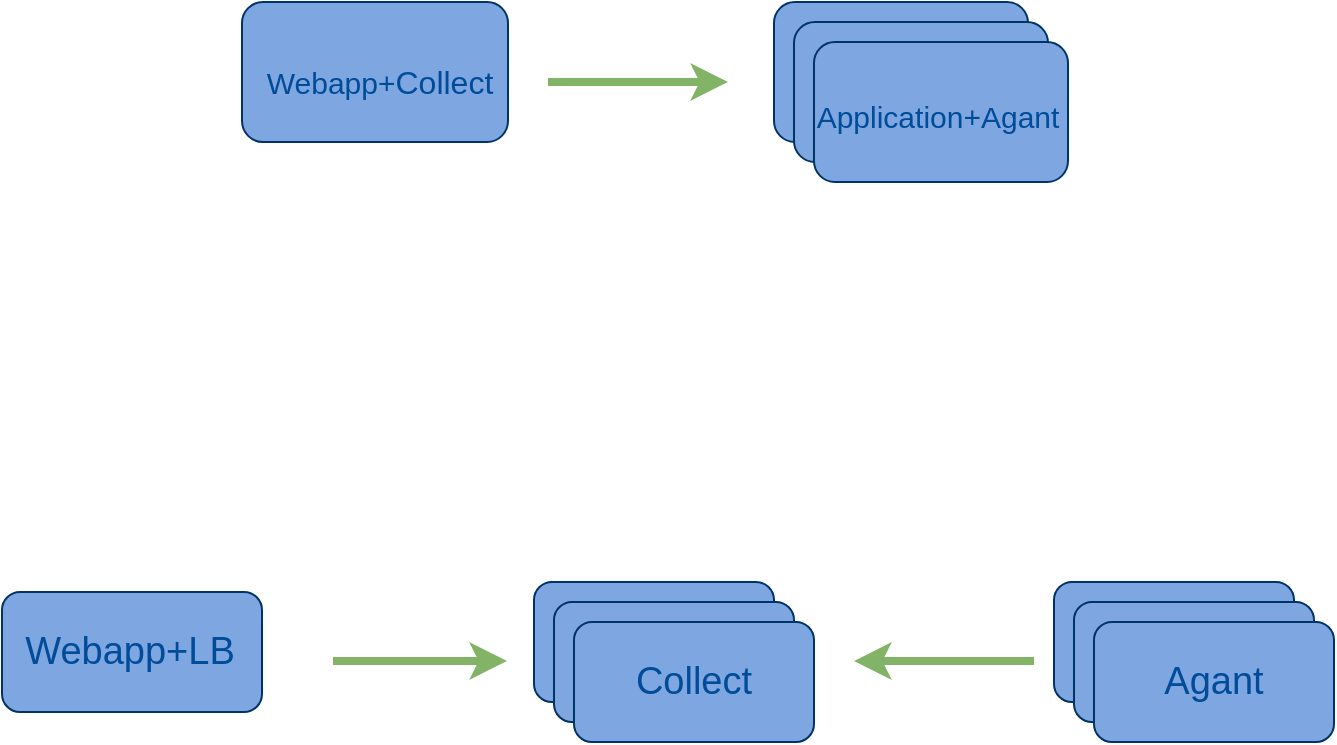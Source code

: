 <mxfile version="12.5.1" type="github">
  <diagram id="CsaXHSMaWXPYjnIrVKly" name="Page-1">
    <mxGraphModel dx="1186" dy="796" grid="1" gridSize="10" guides="1" tooltips="1" connect="1" arrows="1" fold="1" page="1" pageScale="1" pageWidth="827" pageHeight="1169" math="0" shadow="0">
      <root>
        <mxCell id="0"/>
        <mxCell id="1" parent="0"/>
        <mxCell id="JwqSvvPdse2mXgqmKjSF-1" value="" style="rounded=1;whiteSpace=wrap;html=1;fillColor=#7EA6E0;strokeColor=#003366;" parent="1" vertex="1">
          <mxGeometry x="346" y="370" width="120" height="60" as="geometry"/>
        </mxCell>
        <mxCell id="JwqSvvPdse2mXgqmKjSF-2" value="&lt;font color=&quot;#004c99&quot; style=&quot;line-height: 120% ; font-size: 19px&quot;&gt;Collect&lt;/font&gt;" style="text;html=1;strokeColor=none;fillColor=none;align=center;verticalAlign=middle;whiteSpace=wrap;rounded=0;" parent="1" vertex="1">
          <mxGeometry x="371" y="385" width="70" height="30" as="geometry"/>
        </mxCell>
        <mxCell id="JwqSvvPdse2mXgqmKjSF-3" style="edgeStyle=orthogonalEdgeStyle;rounded=0;orthogonalLoop=1;jettySize=auto;html=1;exitX=0.5;exitY=1;exitDx=0;exitDy=0;" parent="1" source="JwqSvvPdse2mXgqmKjSF-2" target="JwqSvvPdse2mXgqmKjSF-2" edge="1">
          <mxGeometry relative="1" as="geometry"/>
        </mxCell>
        <mxCell id="JwqSvvPdse2mXgqmKjSF-8" value="" style="rounded=1;whiteSpace=wrap;html=1;fillColor=#7EA6E0;strokeColor=#003366;" parent="1" vertex="1">
          <mxGeometry x="606" y="370" width="120" height="60" as="geometry"/>
        </mxCell>
        <mxCell id="JwqSvvPdse2mXgqmKjSF-9" value="&lt;font color=&quot;#004c99&quot; style=&quot;line-height: 120% ; font-size: 19px&quot;&gt;Agant&lt;/font&gt;" style="text;html=1;strokeColor=none;fillColor=none;align=center;verticalAlign=middle;whiteSpace=wrap;rounded=0;" parent="1" vertex="1">
          <mxGeometry x="631" y="385" width="70" height="30" as="geometry"/>
        </mxCell>
        <mxCell id="JwqSvvPdse2mXgqmKjSF-10" style="edgeStyle=orthogonalEdgeStyle;rounded=0;orthogonalLoop=1;jettySize=auto;html=1;exitX=0.5;exitY=1;exitDx=0;exitDy=0;" parent="1" source="JwqSvvPdse2mXgqmKjSF-9" target="JwqSvvPdse2mXgqmKjSF-9" edge="1">
          <mxGeometry relative="1" as="geometry"/>
        </mxCell>
        <mxCell id="JwqSvvPdse2mXgqmKjSF-38" value="" style="rounded=1;whiteSpace=wrap;html=1;fillColor=#7EA6E0;strokeColor=#003366;" parent="1" vertex="1">
          <mxGeometry x="80" y="375" width="130" height="60" as="geometry"/>
        </mxCell>
        <mxCell id="JwqSvvPdse2mXgqmKjSF-39" value="&lt;font color=&quot;#004c99&quot; style=&quot;line-height: 120% ; font-size: 19px&quot;&gt;Webapp+LB&lt;br&gt;&lt;/font&gt;" style="text;html=1;strokeColor=none;fillColor=none;align=center;verticalAlign=middle;whiteSpace=wrap;rounded=0;" parent="1" vertex="1">
          <mxGeometry x="109" y="390" width="70" height="30" as="geometry"/>
        </mxCell>
        <mxCell id="JwqSvvPdse2mXgqmKjSF-40" style="edgeStyle=orthogonalEdgeStyle;rounded=0;orthogonalLoop=1;jettySize=auto;html=1;exitX=0.5;exitY=1;exitDx=0;exitDy=0;" parent="1" source="JwqSvvPdse2mXgqmKjSF-39" target="JwqSvvPdse2mXgqmKjSF-39" edge="1">
          <mxGeometry relative="1" as="geometry"/>
        </mxCell>
        <mxCell id="JwqSvvPdse2mXgqmKjSF-47" value="" style="rounded=1;whiteSpace=wrap;html=1;strokeColor=#003366;fillColor=#7EA6E0;" parent="1" vertex="1">
          <mxGeometry x="200" y="80" width="133" height="70" as="geometry"/>
        </mxCell>
        <mxCell id="JwqSvvPdse2mXgqmKjSF-50" value="&lt;font color=&quot;#004c99&quot; style=&quot;font-size: 15px&quot;&gt;Webapp+&lt;/font&gt;&lt;span style=&quot;color: rgb(0 , 76 , 153) ; font-size: 16px&quot;&gt;Collect&lt;/span&gt;&lt;font color=&quot;#004c99&quot; style=&quot;font-size: 15px&quot;&gt;&lt;br&gt;&lt;/font&gt;" style="text;html=1;strokeColor=none;fillColor=none;align=center;verticalAlign=middle;whiteSpace=wrap;rounded=0;" parent="1" vertex="1">
          <mxGeometry x="249" y="110" width="40" height="20" as="geometry"/>
        </mxCell>
        <mxCell id="JwqSvvPdse2mXgqmKjSF-51" value="" style="rounded=1;whiteSpace=wrap;html=1;strokeColor=#003366;fillColor=#7EA6E0;" parent="1" vertex="1">
          <mxGeometry x="466" y="80" width="127" height="70" as="geometry"/>
        </mxCell>
        <mxCell id="JwqSvvPdse2mXgqmKjSF-54" value="&lt;font color=&quot;#004c99&quot; style=&quot;font-size: 16px&quot;&gt;Collect+Agant&lt;/font&gt;" style="text;html=1;strokeColor=none;fillColor=none;align=center;verticalAlign=middle;whiteSpace=wrap;rounded=0;" parent="1" vertex="1">
          <mxGeometry x="513" y="110" width="40" height="20" as="geometry"/>
        </mxCell>
        <mxCell id="JwqSvvPdse2mXgqmKjSF-59" value="" style="rounded=1;whiteSpace=wrap;html=1;strokeColor=#003366;fillColor=#7EA6E0;" parent="1" vertex="1">
          <mxGeometry x="476" y="90" width="127" height="70" as="geometry"/>
        </mxCell>
        <mxCell id="JwqSvvPdse2mXgqmKjSF-60" value="&lt;font color=&quot;#004c99&quot; style=&quot;font-size: 16px&quot;&gt;Collect+Agant&lt;/font&gt;" style="text;html=1;strokeColor=none;fillColor=none;align=center;verticalAlign=middle;whiteSpace=wrap;rounded=0;" parent="1" vertex="1">
          <mxGeometry x="523" y="120" width="40" height="20" as="geometry"/>
        </mxCell>
        <mxCell id="JwqSvvPdse2mXgqmKjSF-61" value="" style="rounded=1;whiteSpace=wrap;html=1;strokeColor=#003366;fillColor=#7EA6E0;" parent="1" vertex="1">
          <mxGeometry x="486" y="100" width="127" height="70" as="geometry"/>
        </mxCell>
        <mxCell id="JwqSvvPdse2mXgqmKjSF-62" value="&lt;font color=&quot;#004c99&quot; style=&quot;font-size: 15px&quot;&gt;Application+Agant&lt;/font&gt;" style="text;html=1;strokeColor=none;fillColor=none;align=center;verticalAlign=middle;whiteSpace=wrap;rounded=0;" parent="1" vertex="1">
          <mxGeometry x="528" y="127" width="40" height="20" as="geometry"/>
        </mxCell>
        <mxCell id="JwqSvvPdse2mXgqmKjSF-63" value="" style="endArrow=classic;html=1;strokeWidth=4;fillColor=#d5e8d4;strokeColor=#82b366;" parent="1" edge="1">
          <mxGeometry width="50" height="50" relative="1" as="geometry">
            <mxPoint x="353" y="120" as="sourcePoint"/>
            <mxPoint x="443" y="120" as="targetPoint"/>
          </mxGeometry>
        </mxCell>
        <mxCell id="JwqSvvPdse2mXgqmKjSF-65" value="" style="endArrow=classic;html=1;strokeWidth=4;strokeColor=#82b366;fillColor=#d5e8d4;" parent="1" edge="1">
          <mxGeometry width="50" height="50" relative="1" as="geometry">
            <mxPoint x="245.5" y="409.5" as="sourcePoint"/>
            <mxPoint x="332.5" y="409.5" as="targetPoint"/>
          </mxGeometry>
        </mxCell>
        <mxCell id="YUCiGh-BEdD9v1v5FR8J-2" value="" style="rounded=1;whiteSpace=wrap;html=1;fillColor=#7EA6E0;strokeColor=#003366;" vertex="1" parent="1">
          <mxGeometry x="356" y="380" width="120" height="60" as="geometry"/>
        </mxCell>
        <mxCell id="YUCiGh-BEdD9v1v5FR8J-3" value="&lt;font color=&quot;#004c99&quot; style=&quot;line-height: 120% ; font-size: 19px&quot;&gt;Collect&lt;/font&gt;" style="text;html=1;strokeColor=none;fillColor=none;align=center;verticalAlign=middle;whiteSpace=wrap;rounded=0;" vertex="1" parent="1">
          <mxGeometry x="381" y="395" width="70" height="30" as="geometry"/>
        </mxCell>
        <mxCell id="YUCiGh-BEdD9v1v5FR8J-4" style="edgeStyle=orthogonalEdgeStyle;rounded=0;orthogonalLoop=1;jettySize=auto;html=1;exitX=0.5;exitY=1;exitDx=0;exitDy=0;" edge="1" parent="1" source="YUCiGh-BEdD9v1v5FR8J-3" target="YUCiGh-BEdD9v1v5FR8J-3">
          <mxGeometry relative="1" as="geometry"/>
        </mxCell>
        <mxCell id="YUCiGh-BEdD9v1v5FR8J-5" value="" style="rounded=1;whiteSpace=wrap;html=1;fillColor=#7EA6E0;strokeColor=#003366;" vertex="1" parent="1">
          <mxGeometry x="366" y="390" width="120" height="60" as="geometry"/>
        </mxCell>
        <mxCell id="YUCiGh-BEdD9v1v5FR8J-6" value="&lt;font color=&quot;#004c99&quot; style=&quot;line-height: 120% ; font-size: 19px&quot;&gt;Collect&lt;/font&gt;" style="text;html=1;strokeColor=none;fillColor=none;align=center;verticalAlign=middle;whiteSpace=wrap;rounded=0;" vertex="1" parent="1">
          <mxGeometry x="391" y="405" width="70" height="30" as="geometry"/>
        </mxCell>
        <mxCell id="YUCiGh-BEdD9v1v5FR8J-7" style="edgeStyle=orthogonalEdgeStyle;rounded=0;orthogonalLoop=1;jettySize=auto;html=1;exitX=0.5;exitY=1;exitDx=0;exitDy=0;" edge="1" parent="1" source="YUCiGh-BEdD9v1v5FR8J-6" target="YUCiGh-BEdD9v1v5FR8J-6">
          <mxGeometry relative="1" as="geometry"/>
        </mxCell>
        <mxCell id="YUCiGh-BEdD9v1v5FR8J-8" value="" style="rounded=1;whiteSpace=wrap;html=1;fillColor=#7EA6E0;strokeColor=#003366;" vertex="1" parent="1">
          <mxGeometry x="616" y="380" width="120" height="60" as="geometry"/>
        </mxCell>
        <mxCell id="YUCiGh-BEdD9v1v5FR8J-9" value="&lt;font color=&quot;#004c99&quot; style=&quot;line-height: 120% ; font-size: 19px&quot;&gt;Agant&lt;/font&gt;" style="text;html=1;strokeColor=none;fillColor=none;align=center;verticalAlign=middle;whiteSpace=wrap;rounded=0;" vertex="1" parent="1">
          <mxGeometry x="641" y="395" width="70" height="30" as="geometry"/>
        </mxCell>
        <mxCell id="YUCiGh-BEdD9v1v5FR8J-10" style="edgeStyle=orthogonalEdgeStyle;rounded=0;orthogonalLoop=1;jettySize=auto;html=1;exitX=0.5;exitY=1;exitDx=0;exitDy=0;" edge="1" parent="1" source="YUCiGh-BEdD9v1v5FR8J-9" target="YUCiGh-BEdD9v1v5FR8J-9">
          <mxGeometry relative="1" as="geometry"/>
        </mxCell>
        <mxCell id="YUCiGh-BEdD9v1v5FR8J-11" value="" style="rounded=1;whiteSpace=wrap;html=1;fillColor=#7EA6E0;strokeColor=#003366;" vertex="1" parent="1">
          <mxGeometry x="626" y="390" width="120" height="60" as="geometry"/>
        </mxCell>
        <mxCell id="YUCiGh-BEdD9v1v5FR8J-12" value="&lt;font color=&quot;#004c99&quot; style=&quot;line-height: 120% ; font-size: 19px&quot;&gt;Agant&lt;/font&gt;" style="text;html=1;strokeColor=none;fillColor=none;align=center;verticalAlign=middle;whiteSpace=wrap;rounded=0;" vertex="1" parent="1">
          <mxGeometry x="651" y="405" width="70" height="30" as="geometry"/>
        </mxCell>
        <mxCell id="YUCiGh-BEdD9v1v5FR8J-13" style="edgeStyle=orthogonalEdgeStyle;rounded=0;orthogonalLoop=1;jettySize=auto;html=1;exitX=0.5;exitY=1;exitDx=0;exitDy=0;" edge="1" parent="1" source="YUCiGh-BEdD9v1v5FR8J-12" target="YUCiGh-BEdD9v1v5FR8J-12">
          <mxGeometry relative="1" as="geometry"/>
        </mxCell>
        <mxCell id="YUCiGh-BEdD9v1v5FR8J-14" value="" style="endArrow=classic;html=1;strokeWidth=4;strokeColor=#82b366;fillColor=#d5e8d4;" edge="1" parent="1">
          <mxGeometry width="50" height="50" relative="1" as="geometry">
            <mxPoint x="596" y="409.5" as="sourcePoint"/>
            <mxPoint x="506" y="409.5" as="targetPoint"/>
          </mxGeometry>
        </mxCell>
      </root>
    </mxGraphModel>
  </diagram>
</mxfile>
